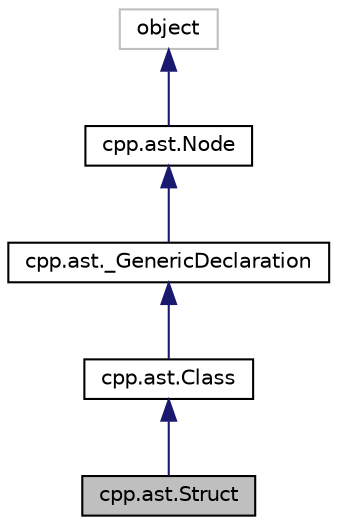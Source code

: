 digraph "cpp.ast.Struct"
{
 // LATEX_PDF_SIZE
  edge [fontname="Helvetica",fontsize="10",labelfontname="Helvetica",labelfontsize="10"];
  node [fontname="Helvetica",fontsize="10",shape=record];
  Node1 [label="cpp.ast.Struct",height=0.2,width=0.4,color="black", fillcolor="grey75", style="filled", fontcolor="black",tooltip=" "];
  Node2 -> Node1 [dir="back",color="midnightblue",fontsize="10",style="solid"];
  Node2 [label="cpp.ast.Class",height=0.2,width=0.4,color="black", fillcolor="white", style="filled",URL="$classcpp_1_1ast_1_1Class.html",tooltip=" "];
  Node3 -> Node2 [dir="back",color="midnightblue",fontsize="10",style="solid"];
  Node3 [label="cpp.ast._GenericDeclaration",height=0.2,width=0.4,color="black", fillcolor="white", style="filled",URL="$classcpp_1_1ast_1_1__GenericDeclaration.html",tooltip=" "];
  Node4 -> Node3 [dir="back",color="midnightblue",fontsize="10",style="solid"];
  Node4 [label="cpp.ast.Node",height=0.2,width=0.4,color="black", fillcolor="white", style="filled",URL="$classcpp_1_1ast_1_1Node.html",tooltip=" "];
  Node5 -> Node4 [dir="back",color="midnightblue",fontsize="10",style="solid"];
  Node5 [label="object",height=0.2,width=0.4,color="grey75", fillcolor="white", style="filled",tooltip=" "];
}
